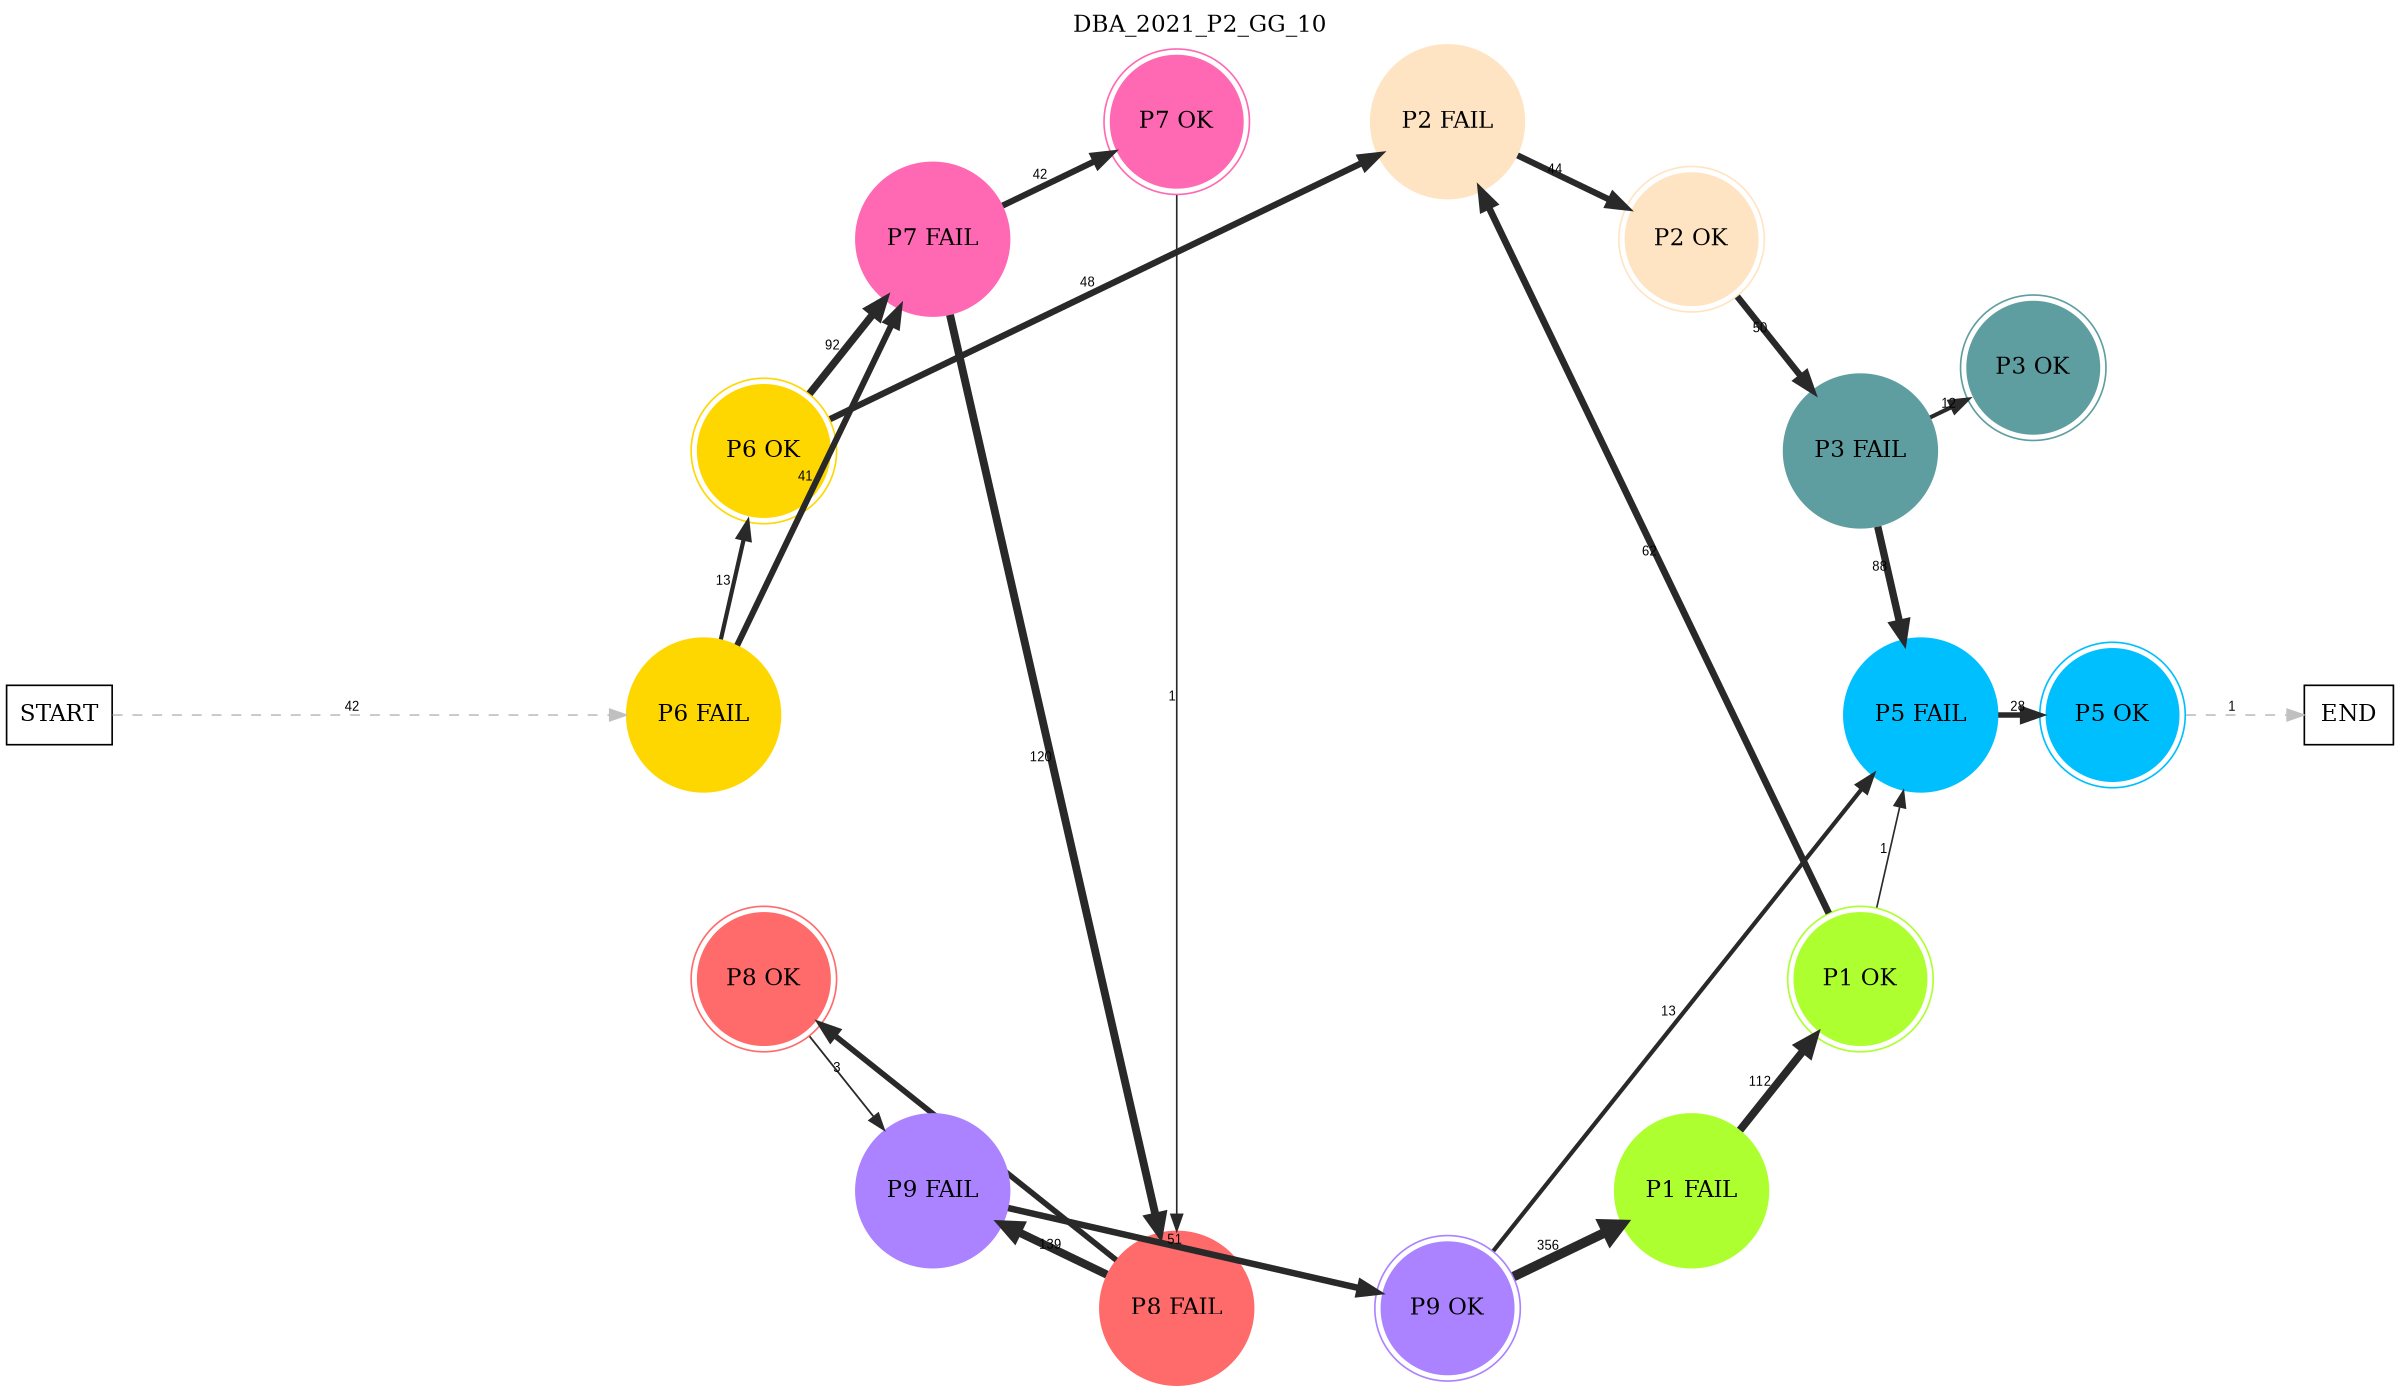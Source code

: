 digraph DBA_2021_P2_GG_10 {
	labelloc="t";
	label=DBA_2021_P2_GG_10;
	dpi = 150
	size="16,11!";
	margin = 0;
layout=circo;
"START" [shape=box, fillcolor=white, style=filled, color=black]
"P6 FAIL" [shape=circle, color=gold, style=filled]
"P6 OK" [shape=circle, color=gold, peripheries=2, style=filled]
"P7 FAIL" [shape=circle, color=hotpink, style=filled]
"P7 OK" [shape=circle, color=hotpink, peripheries=2, style=filled]
"P8 FAIL" [shape=circle, color=indianred1, style=filled]
"P8 OK" [shape=circle, color=indianred1, peripheries=2, style=filled]
"P9 FAIL" [shape=circle, color=mediumpurple1, style=filled]
"P9 OK" [shape=circle, color=mediumpurple1, peripheries=2, style=filled]
"P1 FAIL" [shape=circle, color=greenyellow, style=filled]
"P1 OK" [shape=circle, color=greenyellow, peripheries=2, style=filled]
"P2 FAIL" [shape=circle, color=bisque, style=filled]
"P2 OK" [shape=circle, color=bisque, peripheries=2, style=filled]
"P3 FAIL" [shape=circle, color=cadetblue, style=filled]
"P3 OK" [shape=circle, color=cadetblue, peripheries=2, style=filled]
"P5 FAIL" [shape=circle, color=deepskyblue, style=filled]
"P5 OK" [shape=circle, color=deepskyblue, peripheries=2, style=filled]
"END" [shape=box, fillcolor=white, style=filled, color=black]
"START" -> "P6 FAIL" [ style = dashed color=grey label ="42" labelfloat=false fontname="Arial" fontsize=8]

"P6 FAIL" -> "P6 OK" [ color=grey16 penwidth = "2.56494935746154"label ="13" labelfloat=false fontname="Arial" fontsize=8]

"P6 FAIL" -> "P7 FAIL" [ color=grey16 penwidth = "3.71357206670431"label ="41" labelfloat=false fontname="Arial" fontsize=8]

"P6 OK" -> "P7 FAIL" [ color=grey16 penwidth = "4.52178857704904"label ="92" labelfloat=false fontname="Arial" fontsize=8]

"P6 OK" -> "P2 FAIL" [ color=grey16 penwidth = "3.87120101090789"label ="48" labelfloat=false fontname="Arial" fontsize=8]

"P7 FAIL" -> "P7 OK" [ color=grey16 penwidth = "3.73766961828337"label ="42" labelfloat=false fontname="Arial" fontsize=8]

"P7 FAIL" -> "P8 FAIL" [ color=grey16 penwidth = "4.78749174278205"label ="120" labelfloat=false fontname="Arial" fontsize=8]

"P7 OK" -> "P8 FAIL" [ color=grey16 penwidth = "1"label ="1" labelfloat=false fontname="Arial" fontsize=8]

"P8 FAIL" -> "P8 OK" [ color=grey16 penwidth = "3.43398720448515"label ="31" labelfloat=false fontname="Arial" fontsize=8]

"P8 FAIL" -> "P9 FAIL" [ color=grey16 penwidth = "4.93447393313069"label ="139" labelfloat=false fontname="Arial" fontsize=8]

"P8 OK" -> "P9 FAIL" [ color=grey16 penwidth = "1.09861228866811"label ="3" labelfloat=false fontname="Arial" fontsize=8]

"P9 FAIL" -> "P9 OK" [ color=grey16 penwidth = "3.93182563272433"label ="51" labelfloat=false fontname="Arial" fontsize=8]

"P9 OK" -> "P1 FAIL" [ color=grey16 penwidth = "5.87493073085203"label ="356" labelfloat=false fontname="Arial" fontsize=8]

"P9 OK" -> "P5 FAIL" [ color=grey16 penwidth = "2.56494935746154"label ="13" labelfloat=false fontname="Arial" fontsize=8]

"P1 FAIL" -> "P1 OK" [ color=grey16 penwidth = "4.71849887129509"label ="112" labelfloat=false fontname="Arial" fontsize=8]

"P1 OK" -> "P2 FAIL" [ color=grey16 penwidth = "4.12713438504509"label ="62" labelfloat=false fontname="Arial" fontsize=8]

"P1 OK" -> "P5 FAIL" [ color=grey16 penwidth = "1"label ="1" labelfloat=false fontname="Arial" fontsize=8]

"P2 FAIL" -> "P2 OK" [ color=grey16 penwidth = "3.78418963391826"label ="44" labelfloat=false fontname="Arial" fontsize=8]

"P2 OK" -> "P3 FAIL" [ color=grey16 penwidth = "3.91202300542815"label ="50" labelfloat=false fontname="Arial" fontsize=8]

"P3 FAIL" -> "P3 OK" [ color=grey16 penwidth = "2.484906649788"label ="12" labelfloat=false fontname="Arial" fontsize=8]

"P3 FAIL" -> "P5 FAIL" [ color=grey16 penwidth = "4.47733681447821"label ="88" labelfloat=false fontname="Arial" fontsize=8]

"P5 FAIL" -> "P5 OK" [ color=grey16 penwidth = "3.3322045101752"label ="28" labelfloat=false fontname="Arial" fontsize=8]

"P5 OK" -> "END" [ style = dashed color=grey label ="1" labelfloat=false fontname="Arial" fontsize=8]

}
